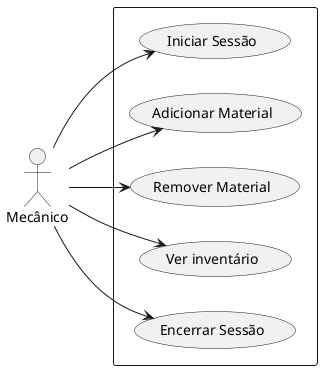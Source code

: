 @startuml
left to right direction
actor "Mecânico" as mc
rectangle  {
  usecase "Iniciar Sessão" as UC1
  usecase "Adicionar Material" as UC2
  usecase "Remover Material" as UC3
  usecase "Ver inventário" as UC4
  usecase "Encerrar Sessão" as UC5
}
mc --> UC1
mc --> UC2
mc --> UC3
mc --> UC4
mc --> UC5
@enduml